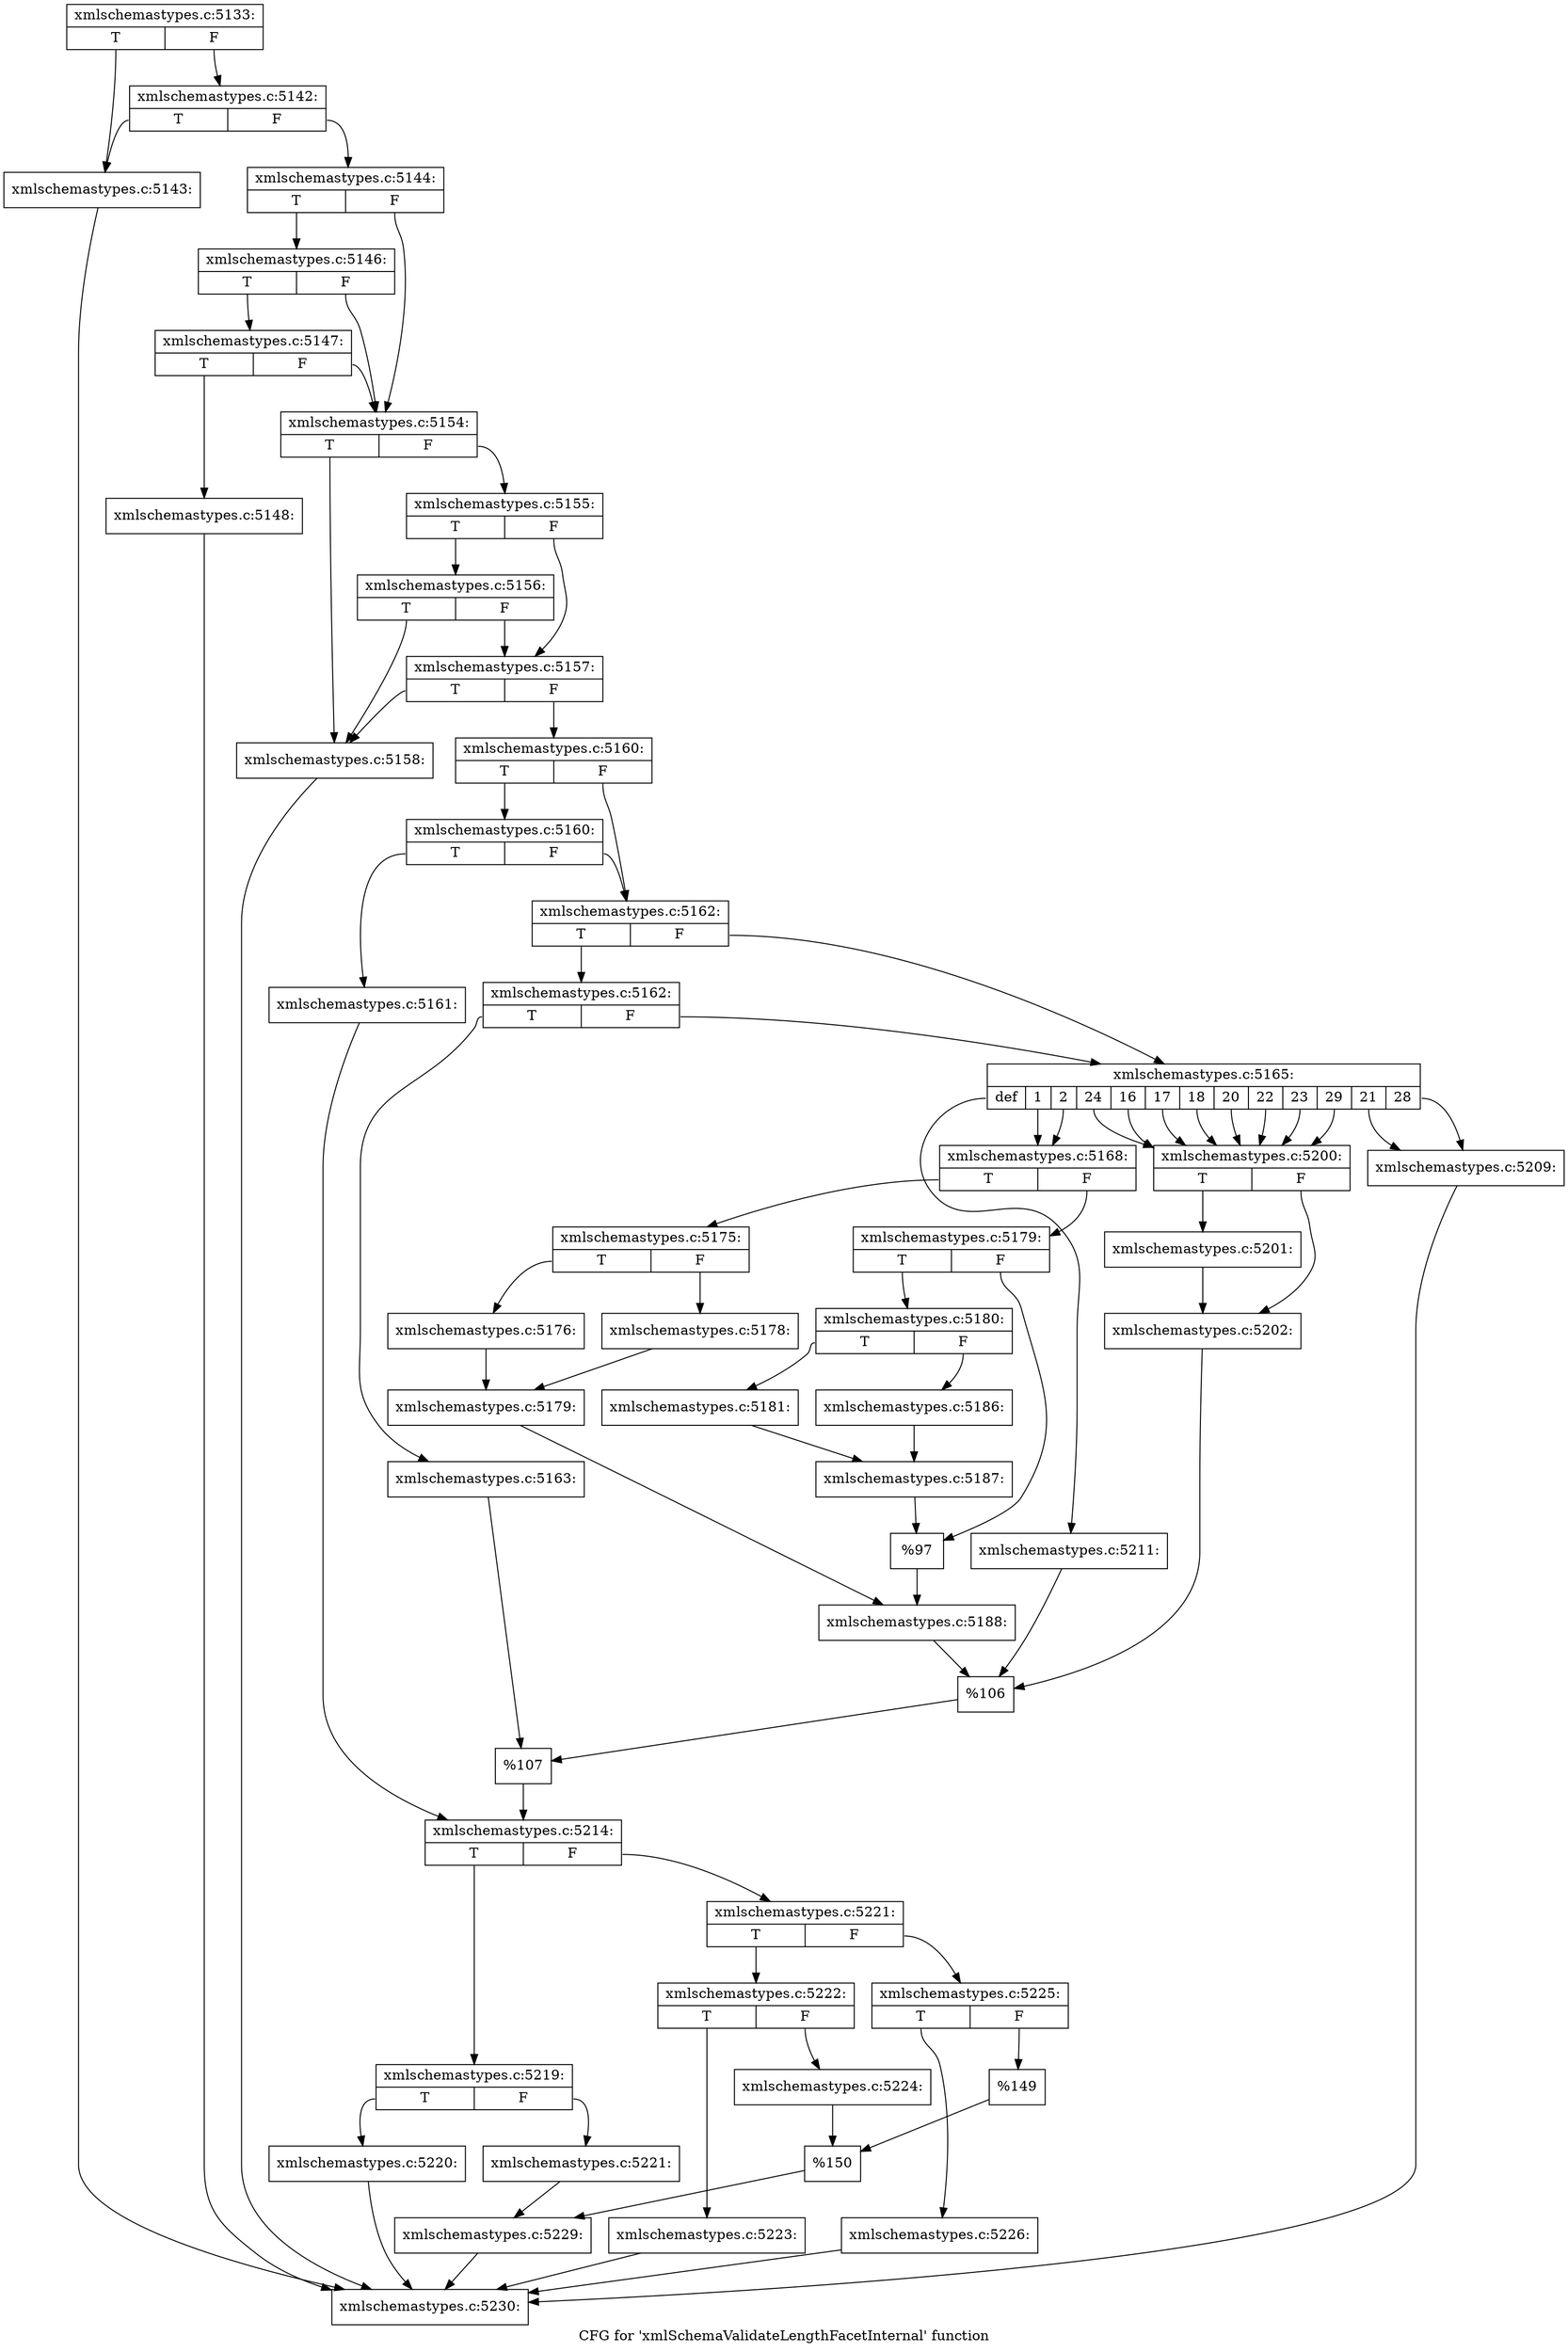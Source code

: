 digraph "CFG for 'xmlSchemaValidateLengthFacetInternal' function" {
	label="CFG for 'xmlSchemaValidateLengthFacetInternal' function";

	Node0x5a00a20 [shape=record,label="{xmlschemastypes.c:5133:|{<s0>T|<s1>F}}"];
	Node0x5a00a20:s0 -> Node0x5a0a4d0;
	Node0x5a00a20:s1 -> Node0x5a0a570;
	Node0x5a0a570 [shape=record,label="{xmlschemastypes.c:5142:|{<s0>T|<s1>F}}"];
	Node0x5a0a570:s0 -> Node0x5a0a4d0;
	Node0x5a0a570:s1 -> Node0x5a0a520;
	Node0x5a0a4d0 [shape=record,label="{xmlschemastypes.c:5143:}"];
	Node0x5a0a4d0 -> Node0x594bc30;
	Node0x5a0a520 [shape=record,label="{xmlschemastypes.c:5144:|{<s0>T|<s1>F}}"];
	Node0x5a0a520:s0 -> Node0x5a0af50;
	Node0x5a0a520:s1 -> Node0x5a0ae80;
	Node0x5a0af50 [shape=record,label="{xmlschemastypes.c:5146:|{<s0>T|<s1>F}}"];
	Node0x5a0af50:s0 -> Node0x5a0aed0;
	Node0x5a0af50:s1 -> Node0x5a0ae80;
	Node0x5a0aed0 [shape=record,label="{xmlschemastypes.c:5147:|{<s0>T|<s1>F}}"];
	Node0x5a0aed0:s0 -> Node0x5a0ae30;
	Node0x5a0aed0:s1 -> Node0x5a0ae80;
	Node0x5a0ae30 [shape=record,label="{xmlschemastypes.c:5148:}"];
	Node0x5a0ae30 -> Node0x594bc30;
	Node0x5a0ae80 [shape=record,label="{xmlschemastypes.c:5154:|{<s0>T|<s1>F}}"];
	Node0x5a0ae80:s0 -> Node0x5a0bc00;
	Node0x5a0ae80:s1 -> Node0x5a0bd20;
	Node0x5a0bd20 [shape=record,label="{xmlschemastypes.c:5155:|{<s0>T|<s1>F}}"];
	Node0x5a0bd20:s0 -> Node0x5a0c170;
	Node0x5a0bd20:s1 -> Node0x5a0bca0;
	Node0x5a0c170 [shape=record,label="{xmlschemastypes.c:5156:|{<s0>T|<s1>F}}"];
	Node0x5a0c170:s0 -> Node0x5a0bc00;
	Node0x5a0c170:s1 -> Node0x5a0bca0;
	Node0x5a0bca0 [shape=record,label="{xmlschemastypes.c:5157:|{<s0>T|<s1>F}}"];
	Node0x5a0bca0:s0 -> Node0x5a0bc00;
	Node0x5a0bca0:s1 -> Node0x5a0bc50;
	Node0x5a0bc00 [shape=record,label="{xmlschemastypes.c:5158:}"];
	Node0x5a0bc00 -> Node0x594bc30;
	Node0x5a0bc50 [shape=record,label="{xmlschemastypes.c:5160:|{<s0>T|<s1>F}}"];
	Node0x5a0bc50:s0 -> Node0x5a0d590;
	Node0x5a0bc50:s1 -> Node0x5a0d540;
	Node0x5a0d590 [shape=record,label="{xmlschemastypes.c:5160:|{<s0>T|<s1>F}}"];
	Node0x5a0d590:s0 -> Node0x5a0d4a0;
	Node0x5a0d590:s1 -> Node0x5a0d540;
	Node0x5a0d4a0 [shape=record,label="{xmlschemastypes.c:5161:}"];
	Node0x5a0d4a0 -> Node0x5a0d4f0;
	Node0x5a0d540 [shape=record,label="{xmlschemastypes.c:5162:|{<s0>T|<s1>F}}"];
	Node0x5a0d540:s0 -> Node0x5a0e130;
	Node0x5a0d540:s1 -> Node0x5a0e0e0;
	Node0x5a0e130 [shape=record,label="{xmlschemastypes.c:5162:|{<s0>T|<s1>F}}"];
	Node0x5a0e130:s0 -> Node0x5a0e040;
	Node0x5a0e130:s1 -> Node0x5a0e0e0;
	Node0x5a0e040 [shape=record,label="{xmlschemastypes.c:5163:}"];
	Node0x5a0e040 -> Node0x5a0e090;
	Node0x5a0e0e0 [shape=record,label="{xmlschemastypes.c:5165:|{<s0>def|<s1>1|<s2>2|<s3>24|<s4>16|<s5>17|<s6>18|<s7>20|<s8>22|<s9>23|<s10>29|<s11>21|<s12>28}}"];
	Node0x5a0e0e0:s0 -> Node0x5a0ecc0;
	Node0x5a0e0e0:s1 -> Node0x5a0f000;
	Node0x5a0e0e0:s2 -> Node0x5a0f000;
	Node0x5a0e0e0:s3 -> Node0x5a11340;
	Node0x5a0e0e0:s4 -> Node0x5a11340;
	Node0x5a0e0e0:s5 -> Node0x5a11340;
	Node0x5a0e0e0:s6 -> Node0x5a11340;
	Node0x5a0e0e0:s7 -> Node0x5a11340;
	Node0x5a0e0e0:s8 -> Node0x5a11340;
	Node0x5a0e0e0:s9 -> Node0x5a11340;
	Node0x5a0e0e0:s10 -> Node0x5a11340;
	Node0x5a0e0e0:s11 -> Node0x5a119e0;
	Node0x5a0e0e0:s12 -> Node0x5a119e0;
	Node0x5a0f000 [shape=record,label="{xmlschemastypes.c:5168:|{<s0>T|<s1>F}}"];
	Node0x5a0f000:s0 -> Node0x5a0f0f0;
	Node0x5a0f000:s1 -> Node0x5a0f190;
	Node0x5a0f0f0 [shape=record,label="{xmlschemastypes.c:5175:|{<s0>T|<s1>F}}"];
	Node0x5a0f0f0:s0 -> Node0x5a0f550;
	Node0x5a0f0f0:s1 -> Node0x5a0f5f0;
	Node0x5a0f550 [shape=record,label="{xmlschemastypes.c:5176:}"];
	Node0x5a0f550 -> Node0x5a0f5a0;
	Node0x5a0f5f0 [shape=record,label="{xmlschemastypes.c:5178:}"];
	Node0x5a0f5f0 -> Node0x5a0f5a0;
	Node0x5a0f5a0 [shape=record,label="{xmlschemastypes.c:5179:}"];
	Node0x5a0f5a0 -> Node0x5a0f140;
	Node0x5a0f190 [shape=record,label="{xmlschemastypes.c:5179:|{<s0>T|<s1>F}}"];
	Node0x5a0f190:s0 -> Node0x5a100e0;
	Node0x5a0f190:s1 -> Node0x5a10410;
	Node0x5a100e0 [shape=record,label="{xmlschemastypes.c:5180:|{<s0>T|<s1>F}}"];
	Node0x5a100e0:s0 -> Node0x5a10a40;
	Node0x5a100e0:s1 -> Node0x5a10ae0;
	Node0x5a10a40 [shape=record,label="{xmlschemastypes.c:5181:}"];
	Node0x5a10a40 -> Node0x5a10a90;
	Node0x5a10ae0 [shape=record,label="{xmlschemastypes.c:5186:}"];
	Node0x5a10ae0 -> Node0x5a10a90;
	Node0x5a10a90 [shape=record,label="{xmlschemastypes.c:5187:}"];
	Node0x5a10a90 -> Node0x5a10410;
	Node0x5a10410 [shape=record,label="{%97}"];
	Node0x5a10410 -> Node0x5a0f140;
	Node0x5a0f140 [shape=record,label="{xmlschemastypes.c:5188:}"];
	Node0x5a0f140 -> Node0x5a0ebe0;
	Node0x5a11340 [shape=record,label="{xmlschemastypes.c:5200:|{<s0>T|<s1>F}}"];
	Node0x5a11340:s0 -> Node0x5a113f0;
	Node0x5a11340:s1 -> Node0x5a11440;
	Node0x5a113f0 [shape=record,label="{xmlschemastypes.c:5201:}"];
	Node0x5a113f0 -> Node0x5a11440;
	Node0x5a11440 [shape=record,label="{xmlschemastypes.c:5202:}"];
	Node0x5a11440 -> Node0x5a0ebe0;
	Node0x5a119e0 [shape=record,label="{xmlschemastypes.c:5209:}"];
	Node0x5a119e0 -> Node0x594bc30;
	Node0x5a0ecc0 [shape=record,label="{xmlschemastypes.c:5211:}"];
	Node0x5a0ecc0 -> Node0x5a0ebe0;
	Node0x5a0ebe0 [shape=record,label="{%106}"];
	Node0x5a0ebe0 -> Node0x5a0e090;
	Node0x5a0e090 [shape=record,label="{%107}"];
	Node0x5a0e090 -> Node0x5a0d4f0;
	Node0x5a0d4f0 [shape=record,label="{xmlschemastypes.c:5214:|{<s0>T|<s1>F}}"];
	Node0x5a0d4f0:s0 -> Node0x5a12400;
	Node0x5a0d4f0:s1 -> Node0x5a124a0;
	Node0x5a12400 [shape=record,label="{xmlschemastypes.c:5219:|{<s0>T|<s1>F}}"];
	Node0x5a12400:s0 -> Node0x5a12990;
	Node0x5a12400:s1 -> Node0x5a129e0;
	Node0x5a12990 [shape=record,label="{xmlschemastypes.c:5220:}"];
	Node0x5a12990 -> Node0x594bc30;
	Node0x5a129e0 [shape=record,label="{xmlschemastypes.c:5221:}"];
	Node0x5a129e0 -> Node0x5a12450;
	Node0x5a124a0 [shape=record,label="{xmlschemastypes.c:5221:|{<s0>T|<s1>F}}"];
	Node0x5a124a0:s0 -> Node0x5a13350;
	Node0x5a124a0:s1 -> Node0x5a133f0;
	Node0x5a13350 [shape=record,label="{xmlschemastypes.c:5222:|{<s0>T|<s1>F}}"];
	Node0x5a13350:s0 -> Node0x5a138e0;
	Node0x5a13350:s1 -> Node0x5a13930;
	Node0x5a138e0 [shape=record,label="{xmlschemastypes.c:5223:}"];
	Node0x5a138e0 -> Node0x594bc30;
	Node0x5a13930 [shape=record,label="{xmlschemastypes.c:5224:}"];
	Node0x5a13930 -> Node0x5a133a0;
	Node0x5a133f0 [shape=record,label="{xmlschemastypes.c:5225:|{<s0>T|<s1>F}}"];
	Node0x5a133f0:s0 -> Node0x5a14310;
	Node0x5a133f0:s1 -> Node0x5a14360;
	Node0x5a14310 [shape=record,label="{xmlschemastypes.c:5226:}"];
	Node0x5a14310 -> Node0x594bc30;
	Node0x5a14360 [shape=record,label="{%149}"];
	Node0x5a14360 -> Node0x5a133a0;
	Node0x5a133a0 [shape=record,label="{%150}"];
	Node0x5a133a0 -> Node0x5a12450;
	Node0x5a12450 [shape=record,label="{xmlschemastypes.c:5229:}"];
	Node0x5a12450 -> Node0x594bc30;
	Node0x594bc30 [shape=record,label="{xmlschemastypes.c:5230:}"];
}
